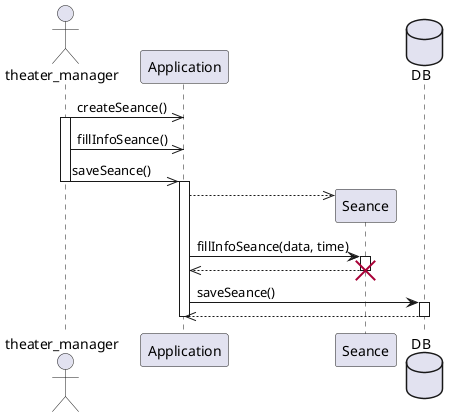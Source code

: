 @startuml

actor theater_manager

theater_manager ->> Application : createSeance()
activate theater_manager
theater_manager ->> Application : fillInfoSeance()
theater_manager ->> Application : saveSeance()
deactivate theater_manager

activate Application
create Seance
Application -->> Seance
Application -> Seance : fillInfoSeance(data, time)
activate Seance
Application <<-- Seance
deactivate Seance
destroy Seance

database DB

Application -> DB : saveSeance()
activate DB
Application <<-- DB
deactivate DB

deactivate Application

@enduml